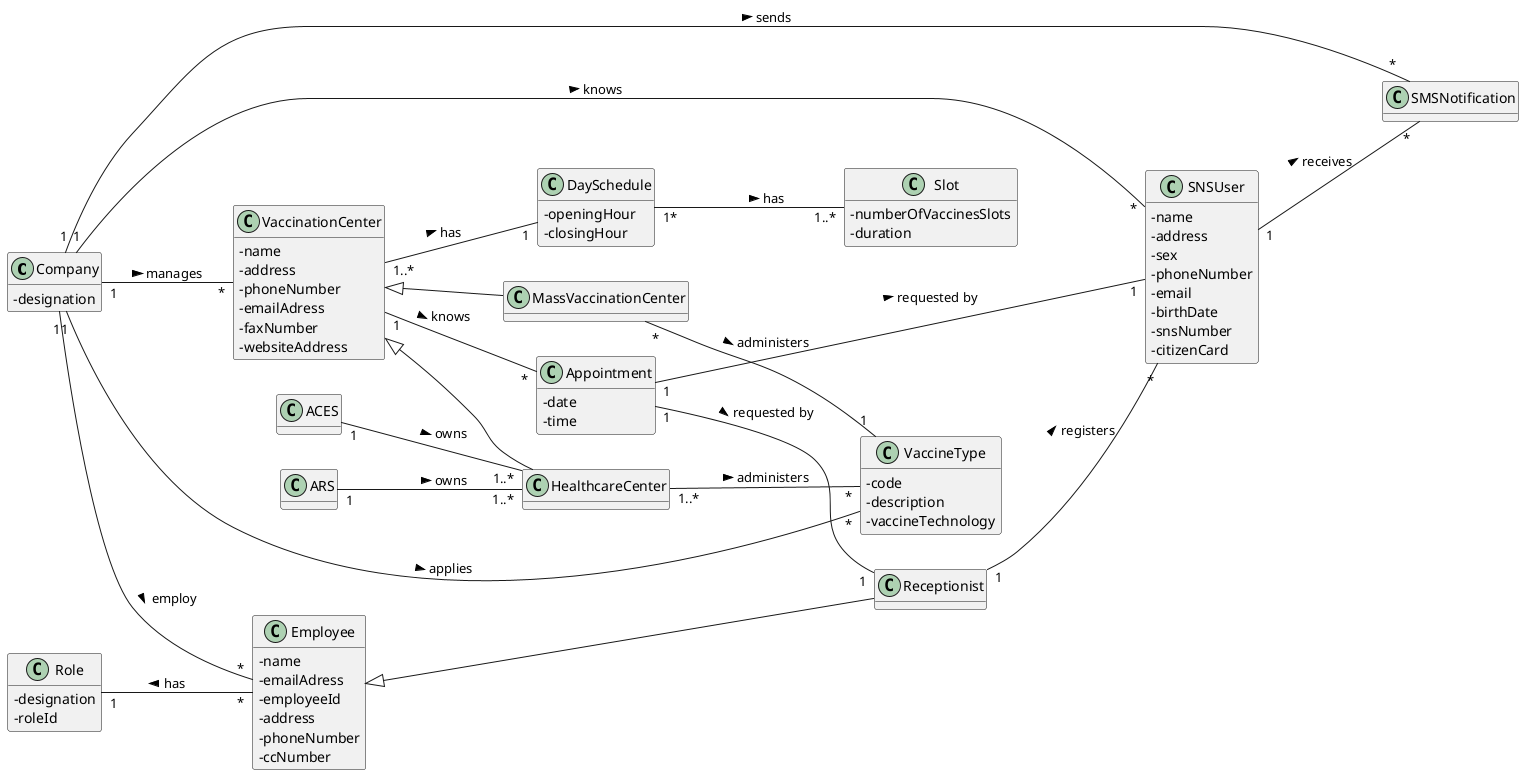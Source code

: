 @startuml
hide methods
left to right direction
skinparam classAttributeIconSize 0

class Company {
 -designation
}

class SNSUser {
-name
-address
-sex
-phoneNumber
-email
-birthDate
-snsNumber
-citizenCard
}

class Appointment{
-date
-time
}

class DaySchedule{
-openingHour
-closingHour
}

class Slot{
-numberOfVaccinesSlots
-duration
}

class SMSNotification {
}

class VaccineType {
  -code
  -description
  -vaccineTechnology
}

class VaccinationCenter{
-name
-address
-phoneNumber
-emailAdress
-faxNumber
-websiteAddress
}

class Receptionist extends Employee{}

class Employee {
-name
-emailAdress
-employeeId
-address
-phoneNumber
-ccNumber
}

class Role{
-designation
-roleId
}

class MassVaccinationCenter extends VaccinationCenter{}

class HealthcareCenter extends VaccinationCenter{}

class ARS{}

class ACES{}

Company "1" -- "*" VaccineType: applies >
Company "1" -- "*" VaccinationCenter: manages >
VaccinationCenter "1..*"  -- "1" DaySchedule: has >
DaySchedule "1*" -- "1..*" Slot: has >
VaccinationCenter"1" -- "*"Appointment: knows >
Company "1" -- "*" SMSNotification: sends >
SNSUser "1" -- "*" SMSNotification: receives >
Company "1" -- "*" SNSUser: knows >
MassVaccinationCenter "*" -- "1" VaccineType : administers >
HealthcareCenter "1..*" -- "*" VaccineType : administers >
ACES"1" -- "1..*" HealthcareCenter :owns >
ARS"1" -- "1..*" HealthcareCenter : owns >
Appointment "1"--"1" SNSUser : requested by >
Appointment "1"--"1" Receptionist : requested by >
Role"1" -- "*"Employee : has <
Company "1" --"*" Employee : employ >
Receptionist "1" -- "*" SNSUser : registers >

@enduml